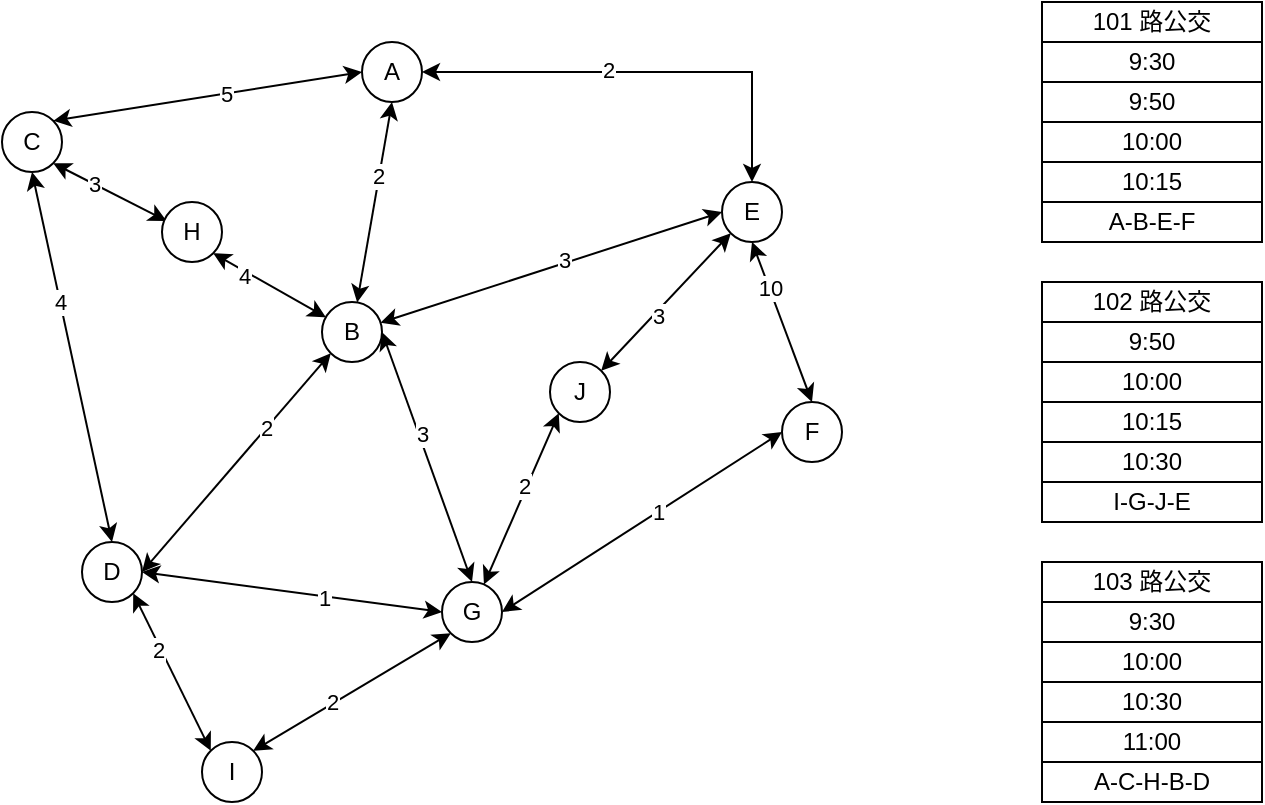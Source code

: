 <mxfile version="18.1.3" type="device"><diagram id="wgYWAGw0L34KVnfs2EHw" name="第 1 页"><mxGraphModel dx="1016" dy="572" grid="1" gridSize="10" guides="1" tooltips="1" connect="1" arrows="1" fold="1" page="1" pageScale="1" pageWidth="827" pageHeight="1169" math="0" shadow="0"><root><mxCell id="0"/><mxCell id="1" parent="0"/><mxCell id="1bECS1iQbzG7IAN5CaLC-10" style="rounded=0;orthogonalLoop=1;jettySize=auto;html=1;exitX=0.5;exitY=1;exitDx=0;exitDy=0;startArrow=classic;startFill=1;" edge="1" parent="1" source="1bECS1iQbzG7IAN5CaLC-1" target="1bECS1iQbzG7IAN5CaLC-2"><mxGeometry relative="1" as="geometry"/></mxCell><mxCell id="1bECS1iQbzG7IAN5CaLC-21" value="2" style="edgeLabel;html=1;align=center;verticalAlign=middle;resizable=0;points=[];" vertex="1" connectable="0" parent="1bECS1iQbzG7IAN5CaLC-10"><mxGeometry x="-0.272" y="-1" relative="1" as="geometry"><mxPoint as="offset"/></mxGeometry></mxCell><mxCell id="1bECS1iQbzG7IAN5CaLC-11" style="rounded=0;orthogonalLoop=1;jettySize=auto;html=1;exitX=0;exitY=0.5;exitDx=0;exitDy=0;entryX=1;entryY=0;entryDx=0;entryDy=0;startArrow=classic;startFill=1;" edge="1" parent="1" source="1bECS1iQbzG7IAN5CaLC-1" target="1bECS1iQbzG7IAN5CaLC-3"><mxGeometry relative="1" as="geometry"/></mxCell><mxCell id="1bECS1iQbzG7IAN5CaLC-22" value="5" style="edgeLabel;html=1;align=center;verticalAlign=middle;resizable=0;points=[];" vertex="1" connectable="0" parent="1bECS1iQbzG7IAN5CaLC-11"><mxGeometry x="-0.108" relative="1" as="geometry"><mxPoint as="offset"/></mxGeometry></mxCell><mxCell id="1bECS1iQbzG7IAN5CaLC-12" style="edgeStyle=orthogonalEdgeStyle;rounded=0;orthogonalLoop=1;jettySize=auto;html=1;exitX=1;exitY=0.5;exitDx=0;exitDy=0;entryX=0.5;entryY=0;entryDx=0;entryDy=0;startArrow=classic;startFill=1;" edge="1" parent="1" source="1bECS1iQbzG7IAN5CaLC-1" target="1bECS1iQbzG7IAN5CaLC-8"><mxGeometry relative="1" as="geometry"/></mxCell><mxCell id="1bECS1iQbzG7IAN5CaLC-20" value="2" style="edgeLabel;html=1;align=center;verticalAlign=middle;resizable=0;points=[];" vertex="1" connectable="0" parent="1bECS1iQbzG7IAN5CaLC-12"><mxGeometry x="-0.155" y="1" relative="1" as="geometry"><mxPoint as="offset"/></mxGeometry></mxCell><mxCell id="1bECS1iQbzG7IAN5CaLC-1" value="A" style="ellipse;whiteSpace=wrap;html=1;aspect=fixed;" vertex="1" parent="1"><mxGeometry x="270" y="160" width="30" height="30" as="geometry"/></mxCell><mxCell id="1bECS1iQbzG7IAN5CaLC-13" style="rounded=0;orthogonalLoop=1;jettySize=auto;html=1;exitX=1;exitY=0.5;exitDx=0;exitDy=0;entryX=0.5;entryY=0;entryDx=0;entryDy=0;startArrow=classic;startFill=1;" edge="1" parent="1" source="1bECS1iQbzG7IAN5CaLC-2" target="1bECS1iQbzG7IAN5CaLC-9"><mxGeometry relative="1" as="geometry"/></mxCell><mxCell id="1bECS1iQbzG7IAN5CaLC-24" value="3" style="edgeLabel;html=1;align=center;verticalAlign=middle;resizable=0;points=[];" vertex="1" connectable="0" parent="1bECS1iQbzG7IAN5CaLC-13"><mxGeometry x="-0.177" y="1" relative="1" as="geometry"><mxPoint as="offset"/></mxGeometry></mxCell><mxCell id="1bECS1iQbzG7IAN5CaLC-15" style="rounded=0;orthogonalLoop=1;jettySize=auto;html=1;exitX=0;exitY=1;exitDx=0;exitDy=0;entryX=1;entryY=0.5;entryDx=0;entryDy=0;startArrow=classic;startFill=1;" edge="1" parent="1" source="1bECS1iQbzG7IAN5CaLC-2" target="1bECS1iQbzG7IAN5CaLC-6"><mxGeometry relative="1" as="geometry"/></mxCell><mxCell id="1bECS1iQbzG7IAN5CaLC-25" value="2" style="edgeLabel;html=1;align=center;verticalAlign=middle;resizable=0;points=[];" vertex="1" connectable="0" parent="1bECS1iQbzG7IAN5CaLC-15"><mxGeometry x="-0.312" relative="1" as="geometry"><mxPoint as="offset"/></mxGeometry></mxCell><mxCell id="1bECS1iQbzG7IAN5CaLC-2" value="B" style="ellipse;whiteSpace=wrap;html=1;aspect=fixed;" vertex="1" parent="1"><mxGeometry x="250" y="290" width="30" height="30" as="geometry"/></mxCell><mxCell id="1bECS1iQbzG7IAN5CaLC-14" style="rounded=0;orthogonalLoop=1;jettySize=auto;html=1;exitX=0.5;exitY=1;exitDx=0;exitDy=0;entryX=0.5;entryY=0;entryDx=0;entryDy=0;startArrow=classic;startFill=1;" edge="1" parent="1" source="1bECS1iQbzG7IAN5CaLC-3" target="1bECS1iQbzG7IAN5CaLC-6"><mxGeometry relative="1" as="geometry"/></mxCell><mxCell id="1bECS1iQbzG7IAN5CaLC-26" value="4" style="edgeLabel;html=1;align=center;verticalAlign=middle;resizable=0;points=[];" vertex="1" connectable="0" parent="1bECS1iQbzG7IAN5CaLC-14"><mxGeometry x="-0.298" relative="1" as="geometry"><mxPoint as="offset"/></mxGeometry></mxCell><mxCell id="1bECS1iQbzG7IAN5CaLC-47" style="edgeStyle=none;rounded=0;orthogonalLoop=1;jettySize=auto;html=1;exitX=1;exitY=1;exitDx=0;exitDy=0;entryX=0.076;entryY=0.316;entryDx=0;entryDy=0;entryPerimeter=0;startArrow=classic;startFill=1;" edge="1" parent="1" source="1bECS1iQbzG7IAN5CaLC-3" target="1bECS1iQbzG7IAN5CaLC-41"><mxGeometry relative="1" as="geometry"/></mxCell><mxCell id="1bECS1iQbzG7IAN5CaLC-51" value="3" style="edgeLabel;html=1;align=center;verticalAlign=middle;resizable=0;points=[];" vertex="1" connectable="0" parent="1bECS1iQbzG7IAN5CaLC-47"><mxGeometry x="-0.297" relative="1" as="geometry"><mxPoint as="offset"/></mxGeometry></mxCell><mxCell id="1bECS1iQbzG7IAN5CaLC-3" value="C" style="ellipse;whiteSpace=wrap;html=1;aspect=fixed;" vertex="1" parent="1"><mxGeometry x="90" y="195" width="30" height="30" as="geometry"/></mxCell><mxCell id="1bECS1iQbzG7IAN5CaLC-6" value="D" style="ellipse;whiteSpace=wrap;html=1;aspect=fixed;" vertex="1" parent="1"><mxGeometry x="130" y="410" width="30" height="30" as="geometry"/></mxCell><mxCell id="1bECS1iQbzG7IAN5CaLC-17" style="edgeStyle=none;rounded=0;orthogonalLoop=1;jettySize=auto;html=1;exitX=0;exitY=0.5;exitDx=0;exitDy=0;entryX=1;entryY=0.5;entryDx=0;entryDy=0;startArrow=classic;startFill=1;" edge="1" parent="1" source="1bECS1iQbzG7IAN5CaLC-7" target="1bECS1iQbzG7IAN5CaLC-9"><mxGeometry relative="1" as="geometry"/></mxCell><mxCell id="1bECS1iQbzG7IAN5CaLC-28" value="1" style="edgeLabel;html=1;align=center;verticalAlign=middle;resizable=0;points=[];" vertex="1" connectable="0" parent="1bECS1iQbzG7IAN5CaLC-17"><mxGeometry x="-0.112" relative="1" as="geometry"><mxPoint as="offset"/></mxGeometry></mxCell><mxCell id="1bECS1iQbzG7IAN5CaLC-7" value="F" style="ellipse;whiteSpace=wrap;html=1;aspect=fixed;" vertex="1" parent="1"><mxGeometry x="480" y="340" width="30" height="30" as="geometry"/></mxCell><mxCell id="1bECS1iQbzG7IAN5CaLC-16" style="edgeStyle=none;rounded=0;orthogonalLoop=1;jettySize=auto;html=1;exitX=0.5;exitY=1;exitDx=0;exitDy=0;entryX=0.5;entryY=0;entryDx=0;entryDy=0;startArrow=classic;startFill=1;" edge="1" parent="1" source="1bECS1iQbzG7IAN5CaLC-8" target="1bECS1iQbzG7IAN5CaLC-7"><mxGeometry relative="1" as="geometry"/></mxCell><mxCell id="1bECS1iQbzG7IAN5CaLC-23" value="10" style="edgeLabel;html=1;align=center;verticalAlign=middle;resizable=0;points=[];" vertex="1" connectable="0" parent="1bECS1iQbzG7IAN5CaLC-16"><mxGeometry x="-0.421" relative="1" as="geometry"><mxPoint as="offset"/></mxGeometry></mxCell><mxCell id="1bECS1iQbzG7IAN5CaLC-29" style="edgeStyle=none;rounded=0;orthogonalLoop=1;jettySize=auto;html=1;exitX=0;exitY=0.5;exitDx=0;exitDy=0;startArrow=classic;startFill=1;" edge="1" parent="1" source="1bECS1iQbzG7IAN5CaLC-8" target="1bECS1iQbzG7IAN5CaLC-2"><mxGeometry relative="1" as="geometry"/></mxCell><mxCell id="1bECS1iQbzG7IAN5CaLC-30" value="3" style="edgeLabel;html=1;align=center;verticalAlign=middle;resizable=0;points=[];" vertex="1" connectable="0" parent="1bECS1iQbzG7IAN5CaLC-29"><mxGeometry x="-0.078" y="-2" relative="1" as="geometry"><mxPoint as="offset"/></mxGeometry></mxCell><mxCell id="1bECS1iQbzG7IAN5CaLC-44" style="edgeStyle=none;rounded=0;orthogonalLoop=1;jettySize=auto;html=1;exitX=0;exitY=1;exitDx=0;exitDy=0;entryX=1;entryY=0;entryDx=0;entryDy=0;startArrow=classic;startFill=1;" edge="1" parent="1" source="1bECS1iQbzG7IAN5CaLC-8" target="1bECS1iQbzG7IAN5CaLC-43"><mxGeometry relative="1" as="geometry"/></mxCell><mxCell id="1bECS1iQbzG7IAN5CaLC-55" value="3" style="edgeLabel;html=1;align=center;verticalAlign=middle;resizable=0;points=[];" vertex="1" connectable="0" parent="1bECS1iQbzG7IAN5CaLC-44"><mxGeometry x="0.169" y="1" relative="1" as="geometry"><mxPoint as="offset"/></mxGeometry></mxCell><mxCell id="1bECS1iQbzG7IAN5CaLC-8" value="E" style="ellipse;whiteSpace=wrap;html=1;aspect=fixed;" vertex="1" parent="1"><mxGeometry x="450" y="230" width="30" height="30" as="geometry"/></mxCell><mxCell id="1bECS1iQbzG7IAN5CaLC-18" style="edgeStyle=none;rounded=0;orthogonalLoop=1;jettySize=auto;html=1;exitX=0;exitY=0.5;exitDx=0;exitDy=0;entryX=1;entryY=0.5;entryDx=0;entryDy=0;startArrow=classic;startFill=1;" edge="1" parent="1" source="1bECS1iQbzG7IAN5CaLC-9" target="1bECS1iQbzG7IAN5CaLC-6"><mxGeometry relative="1" as="geometry"/></mxCell><mxCell id="1bECS1iQbzG7IAN5CaLC-27" value="1" style="edgeLabel;html=1;align=center;verticalAlign=middle;resizable=0;points=[];" vertex="1" connectable="0" parent="1bECS1iQbzG7IAN5CaLC-18"><mxGeometry x="-0.21" y="1" relative="1" as="geometry"><mxPoint as="offset"/></mxGeometry></mxCell><mxCell id="1bECS1iQbzG7IAN5CaLC-9" value="G" style="ellipse;whiteSpace=wrap;html=1;aspect=fixed;" vertex="1" parent="1"><mxGeometry x="310" y="430" width="30" height="30" as="geometry"/></mxCell><mxCell id="1bECS1iQbzG7IAN5CaLC-48" style="edgeStyle=none;rounded=0;orthogonalLoop=1;jettySize=auto;html=1;exitX=1;exitY=1;exitDx=0;exitDy=0;startArrow=classic;startFill=1;" edge="1" parent="1" source="1bECS1iQbzG7IAN5CaLC-41" target="1bECS1iQbzG7IAN5CaLC-2"><mxGeometry relative="1" as="geometry"/></mxCell><mxCell id="1bECS1iQbzG7IAN5CaLC-52" value="4" style="edgeLabel;html=1;align=center;verticalAlign=middle;resizable=0;points=[];" vertex="1" connectable="0" parent="1bECS1iQbzG7IAN5CaLC-48"><mxGeometry x="-0.406" y="-2" relative="1" as="geometry"><mxPoint as="offset"/></mxGeometry></mxCell><mxCell id="1bECS1iQbzG7IAN5CaLC-41" value="H" style="ellipse;whiteSpace=wrap;html=1;aspect=fixed;" vertex="1" parent="1"><mxGeometry x="170" y="240" width="30" height="30" as="geometry"/></mxCell><mxCell id="1bECS1iQbzG7IAN5CaLC-49" style="edgeStyle=none;rounded=0;orthogonalLoop=1;jettySize=auto;html=1;exitX=0;exitY=0;exitDx=0;exitDy=0;entryX=1;entryY=1;entryDx=0;entryDy=0;startArrow=classic;startFill=1;" edge="1" parent="1" source="1bECS1iQbzG7IAN5CaLC-42" target="1bECS1iQbzG7IAN5CaLC-6"><mxGeometry relative="1" as="geometry"/></mxCell><mxCell id="1bECS1iQbzG7IAN5CaLC-53" value="2" style="edgeLabel;html=1;align=center;verticalAlign=middle;resizable=0;points=[];" vertex="1" connectable="0" parent="1bECS1iQbzG7IAN5CaLC-49"><mxGeometry x="0.296" y="2" relative="1" as="geometry"><mxPoint as="offset"/></mxGeometry></mxCell><mxCell id="1bECS1iQbzG7IAN5CaLC-50" style="edgeStyle=none;rounded=0;orthogonalLoop=1;jettySize=auto;html=1;exitX=1;exitY=0;exitDx=0;exitDy=0;entryX=0;entryY=1;entryDx=0;entryDy=0;startArrow=classic;startFill=1;" edge="1" parent="1" source="1bECS1iQbzG7IAN5CaLC-42" target="1bECS1iQbzG7IAN5CaLC-9"><mxGeometry relative="1" as="geometry"/></mxCell><mxCell id="1bECS1iQbzG7IAN5CaLC-54" value="2" style="edgeLabel;html=1;align=center;verticalAlign=middle;resizable=0;points=[];" vertex="1" connectable="0" parent="1bECS1iQbzG7IAN5CaLC-50"><mxGeometry x="-0.193" y="1" relative="1" as="geometry"><mxPoint as="offset"/></mxGeometry></mxCell><mxCell id="1bECS1iQbzG7IAN5CaLC-42" value="I" style="ellipse;whiteSpace=wrap;html=1;aspect=fixed;" vertex="1" parent="1"><mxGeometry x="190" y="510" width="30" height="30" as="geometry"/></mxCell><mxCell id="1bECS1iQbzG7IAN5CaLC-46" style="edgeStyle=none;rounded=0;orthogonalLoop=1;jettySize=auto;html=1;exitX=0;exitY=1;exitDx=0;exitDy=0;startArrow=classic;startFill=1;" edge="1" parent="1" source="1bECS1iQbzG7IAN5CaLC-43" target="1bECS1iQbzG7IAN5CaLC-9"><mxGeometry relative="1" as="geometry"/></mxCell><mxCell id="1bECS1iQbzG7IAN5CaLC-56" value="2" style="edgeLabel;html=1;align=center;verticalAlign=middle;resizable=0;points=[];" vertex="1" connectable="0" parent="1bECS1iQbzG7IAN5CaLC-46"><mxGeometry x="-0.135" y="-2" relative="1" as="geometry"><mxPoint as="offset"/></mxGeometry></mxCell><mxCell id="1bECS1iQbzG7IAN5CaLC-43" value="J" style="ellipse;whiteSpace=wrap;html=1;aspect=fixed;" vertex="1" parent="1"><mxGeometry x="364" y="320" width="30" height="30" as="geometry"/></mxCell><mxCell id="1bECS1iQbzG7IAN5CaLC-58" value="" style="group" vertex="1" connectable="0" parent="1"><mxGeometry x="610" y="140" width="110" height="120" as="geometry"/></mxCell><mxCell id="1bECS1iQbzG7IAN5CaLC-31" value="" style="rounded=0;whiteSpace=wrap;html=1;" vertex="1" parent="1bECS1iQbzG7IAN5CaLC-58"><mxGeometry width="110" height="100" as="geometry"/></mxCell><mxCell id="1bECS1iQbzG7IAN5CaLC-35" value="101 路公交" style="rounded=0;whiteSpace=wrap;html=1;strokeColor=default;" vertex="1" parent="1bECS1iQbzG7IAN5CaLC-58"><mxGeometry width="110" height="20" as="geometry"/></mxCell><mxCell id="1bECS1iQbzG7IAN5CaLC-36" value="9:30" style="rounded=0;whiteSpace=wrap;html=1;strokeColor=default;verticalAlign=middle;align=center;horizontal=1;" vertex="1" parent="1bECS1iQbzG7IAN5CaLC-58"><mxGeometry y="20" width="110" height="20" as="geometry"/></mxCell><mxCell id="1bECS1iQbzG7IAN5CaLC-37" value="9:50" style="rounded=0;whiteSpace=wrap;html=1;strokeColor=default;verticalAlign=middle;align=center;horizontal=1;" vertex="1" parent="1bECS1iQbzG7IAN5CaLC-58"><mxGeometry y="40" width="110" height="20" as="geometry"/></mxCell><mxCell id="1bECS1iQbzG7IAN5CaLC-38" value="10:00" style="rounded=0;whiteSpace=wrap;html=1;strokeColor=default;verticalAlign=middle;align=center;horizontal=1;" vertex="1" parent="1bECS1iQbzG7IAN5CaLC-58"><mxGeometry y="60" width="110" height="20" as="geometry"/></mxCell><mxCell id="1bECS1iQbzG7IAN5CaLC-39" value="10:15" style="rounded=0;whiteSpace=wrap;html=1;strokeColor=default;verticalAlign=middle;align=center;horizontal=1;" vertex="1" parent="1bECS1iQbzG7IAN5CaLC-58"><mxGeometry y="80" width="110" height="20" as="geometry"/></mxCell><mxCell id="1bECS1iQbzG7IAN5CaLC-57" value="A-B-E-F" style="rounded=0;whiteSpace=wrap;html=1;strokeColor=default;verticalAlign=middle;align=center;horizontal=1;" vertex="1" parent="1bECS1iQbzG7IAN5CaLC-58"><mxGeometry y="100" width="110" height="20" as="geometry"/></mxCell><mxCell id="1bECS1iQbzG7IAN5CaLC-59" value="" style="group" vertex="1" connectable="0" parent="1"><mxGeometry x="610" y="280" width="110" height="120" as="geometry"/></mxCell><mxCell id="1bECS1iQbzG7IAN5CaLC-60" value="" style="rounded=0;whiteSpace=wrap;html=1;" vertex="1" parent="1bECS1iQbzG7IAN5CaLC-59"><mxGeometry width="110" height="100" as="geometry"/></mxCell><mxCell id="1bECS1iQbzG7IAN5CaLC-61" value="102&amp;nbsp;路公交" style="rounded=0;whiteSpace=wrap;html=1;strokeColor=default;" vertex="1" parent="1bECS1iQbzG7IAN5CaLC-59"><mxGeometry width="110" height="20" as="geometry"/></mxCell><mxCell id="1bECS1iQbzG7IAN5CaLC-64" value="10:00" style="rounded=0;whiteSpace=wrap;html=1;strokeColor=default;verticalAlign=middle;align=center;horizontal=1;" vertex="1" parent="1bECS1iQbzG7IAN5CaLC-59"><mxGeometry y="40" width="110" height="20" as="geometry"/></mxCell><mxCell id="1bECS1iQbzG7IAN5CaLC-65" value="10:15" style="rounded=0;whiteSpace=wrap;html=1;strokeColor=default;verticalAlign=middle;align=center;horizontal=1;" vertex="1" parent="1bECS1iQbzG7IAN5CaLC-59"><mxGeometry y="60" width="110" height="20" as="geometry"/></mxCell><mxCell id="1bECS1iQbzG7IAN5CaLC-66" value="I-G-J-E" style="rounded=0;whiteSpace=wrap;html=1;strokeColor=default;verticalAlign=middle;align=center;horizontal=1;" vertex="1" parent="1bECS1iQbzG7IAN5CaLC-59"><mxGeometry y="100" width="110" height="20" as="geometry"/></mxCell><mxCell id="1bECS1iQbzG7IAN5CaLC-69" value="9:50" style="rounded=0;whiteSpace=wrap;html=1;strokeColor=default;verticalAlign=middle;align=center;horizontal=1;" vertex="1" parent="1bECS1iQbzG7IAN5CaLC-59"><mxGeometry y="20" width="110" height="20" as="geometry"/></mxCell><mxCell id="1bECS1iQbzG7IAN5CaLC-93" value="10:30" style="rounded=0;whiteSpace=wrap;html=1;strokeColor=default;verticalAlign=middle;align=center;horizontal=1;" vertex="1" parent="1bECS1iQbzG7IAN5CaLC-59"><mxGeometry y="80" width="110" height="20" as="geometry"/></mxCell><mxCell id="1bECS1iQbzG7IAN5CaLC-94" value="" style="group" vertex="1" connectable="0" parent="1"><mxGeometry x="610" y="420" width="110" height="120" as="geometry"/></mxCell><mxCell id="1bECS1iQbzG7IAN5CaLC-95" value="" style="rounded=0;whiteSpace=wrap;html=1;" vertex="1" parent="1bECS1iQbzG7IAN5CaLC-94"><mxGeometry width="110" height="100" as="geometry"/></mxCell><mxCell id="1bECS1iQbzG7IAN5CaLC-96" value="103 路公交" style="rounded=0;whiteSpace=wrap;html=1;strokeColor=default;" vertex="1" parent="1bECS1iQbzG7IAN5CaLC-94"><mxGeometry width="110" height="20" as="geometry"/></mxCell><mxCell id="1bECS1iQbzG7IAN5CaLC-97" value="10:00" style="rounded=0;whiteSpace=wrap;html=1;strokeColor=default;verticalAlign=middle;align=center;horizontal=1;" vertex="1" parent="1bECS1iQbzG7IAN5CaLC-94"><mxGeometry y="40" width="110" height="20" as="geometry"/></mxCell><mxCell id="1bECS1iQbzG7IAN5CaLC-98" value="10:30" style="rounded=0;whiteSpace=wrap;html=1;strokeColor=default;verticalAlign=middle;align=center;horizontal=1;" vertex="1" parent="1bECS1iQbzG7IAN5CaLC-94"><mxGeometry y="60" width="110" height="20" as="geometry"/></mxCell><mxCell id="1bECS1iQbzG7IAN5CaLC-99" value="A-C-H-B-D" style="rounded=0;whiteSpace=wrap;html=1;strokeColor=default;verticalAlign=middle;align=center;horizontal=1;" vertex="1" parent="1bECS1iQbzG7IAN5CaLC-94"><mxGeometry y="100" width="110" height="20" as="geometry"/></mxCell><mxCell id="1bECS1iQbzG7IAN5CaLC-100" value="9:30" style="rounded=0;whiteSpace=wrap;html=1;strokeColor=default;verticalAlign=middle;align=center;horizontal=1;" vertex="1" parent="1bECS1iQbzG7IAN5CaLC-94"><mxGeometry y="20" width="110" height="20" as="geometry"/></mxCell><mxCell id="1bECS1iQbzG7IAN5CaLC-101" value="11:00" style="rounded=0;whiteSpace=wrap;html=1;strokeColor=default;verticalAlign=middle;align=center;horizontal=1;" vertex="1" parent="1bECS1iQbzG7IAN5CaLC-94"><mxGeometry y="80" width="110" height="20" as="geometry"/></mxCell></root></mxGraphModel></diagram></mxfile>